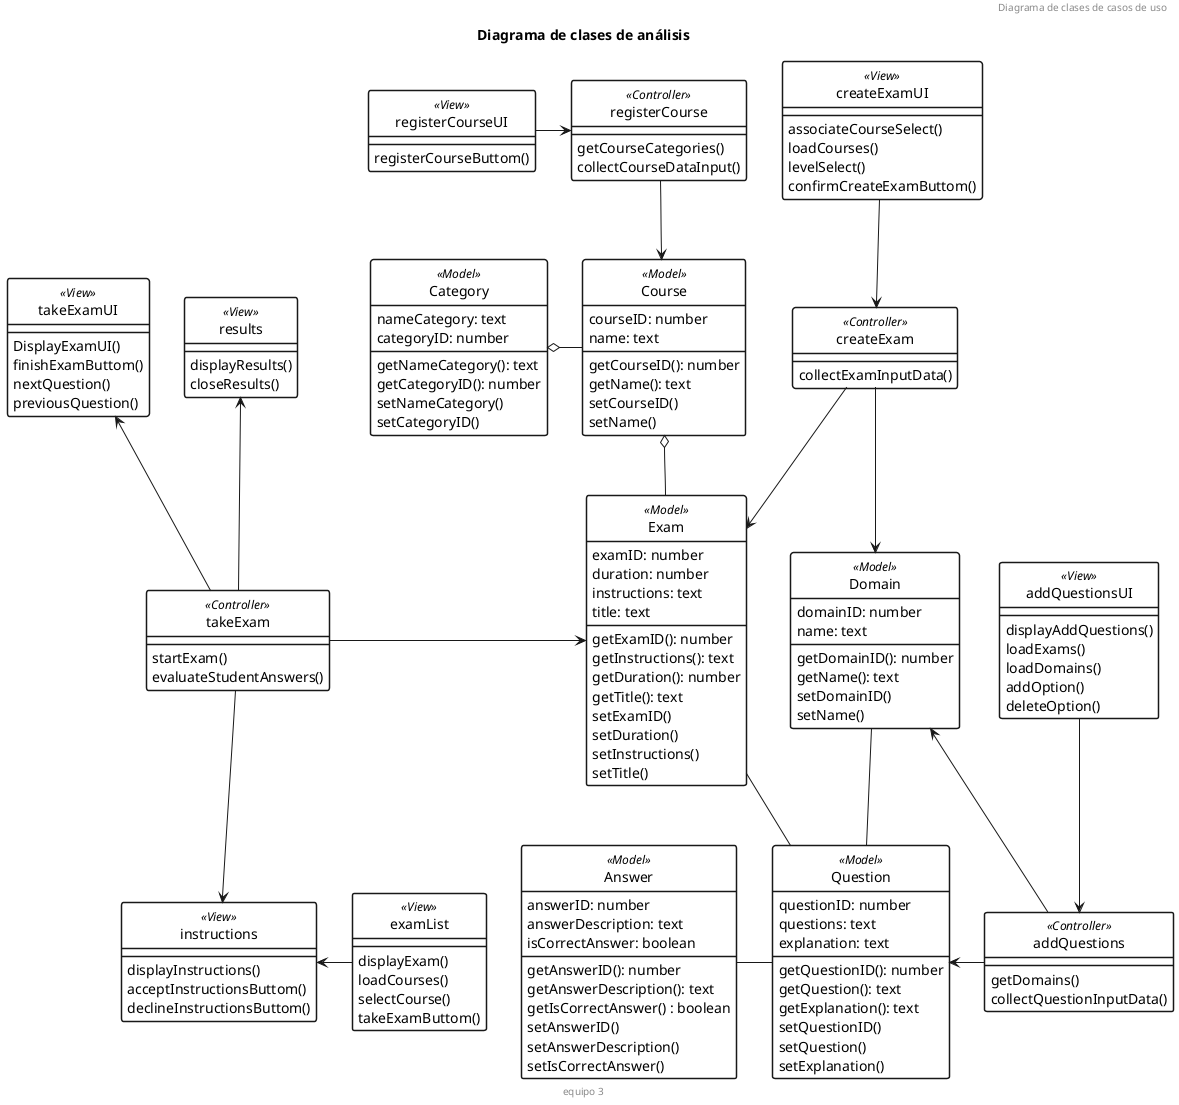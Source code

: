 @startuml "Diagrama de clases"
header Diagrama de clases de casos de uso

title "Diagrama de clases de análisis"

footer equipo 3

skinparam style strictuml
skinparam ClassBackGroundColor white
skinparam ClassBorderThickness 1.5

class examList <<View>>{
    displayExam()
    loadCourses()
    selectCourse()
    takeExamButtom()
}
class instructions <<View>>{
    displayInstructions()
    acceptInstructionsButtom()
    declineInstructionsButtom()
}
class results <<View>>{
    displayResults()
    closeResults()
}
class takeExam <<Controller>>{    
    startExam()
    evaluateStudentAnswers()
}
class createExamUI <<View>>{
    associateCourseSelect()
    loadCourses()
    levelSelect()
    confirmCreateExamButtom()
}
class createExam <<Controller>>{
    collectExamInputData()
}
class addQuestionsUI <<View>>{
    displayAddQuestions()
    loadExams()
    loadDomains()
    addOption()
    deleteOption()
}
class addQuestions <<Controller>>{
    getDomains()
    collectQuestionInputData()
}
class registerCourseUI <<View>>{
    registerCourseButtom()
}
class Course <<Model>>{
    courseID: number
    name: text
    getCourseID(): number
    getName(): text
    setCourseID()
    setName()
}
class registerCourse <<Controller>>{
    getCourseCategories()
    collectCourseDataInput()
}
class Category <<Model>> {
    nameCategory: text
    categoryID: number
    getNameCategory(): text
    getCategoryID(): number
    setNameCategory()
    setCategoryID() 
}
class takeExamUI <<View>>{
    DisplayExamUI()
    finishExamButtom()
    nextQuestion()
    previousQuestion()
}
class Exam <<Model>>{
    examID: number
    duration: number
    instructions: text
    title: text
    getExamID(): number
    getInstructions(): text
    getDuration(): number
    getTitle(): text
    setExamID()
    setDuration()
    setInstructions()
    setTitle()

}
class Domain <<Model>>{
    domainID: number
    name: text
    getDomainID(): number
    getName(): text
    setDomainID()
    setName()
}
class Question <<Model>>{
    questionID: number
    questions: text
    explanation: text
    getQuestionID(): number
    getQuestion(): text
    getExplanation(): text
    setQuestionID()
    setQuestion()
    setExplanation()
}
class Answer <<Model>>{
    answerID: number
    answerDescription: text   
    isCorrectAnswer: boolean
    getAnswerID(): number
    getAnswerDescription(): text
    getIsCorrectAnswer() : boolean
    setAnswerID()
    setAnswerDescription()
    setIsCorrectAnswer()
}

examList-left->instructions
'takeExamUI->takeExam:displayExam
takeExam->Exam
takeExam-down->instructions
takeExam-up->takeExamUI
Exam -- Question
Question -left- Answer
Question-up- Domain
takeExam-up->results

createExamUI-down->createExam
createExam-down->Exam
createExam-down->Domain

addQuestionsUI-down->addQuestions
addQuestions -left-> Question
addQuestions-up-> Domain

Course-left-o Category
Course o-down- Exam
registerCourse-down->Course
registerCourseUI->registerCourse
@enduml